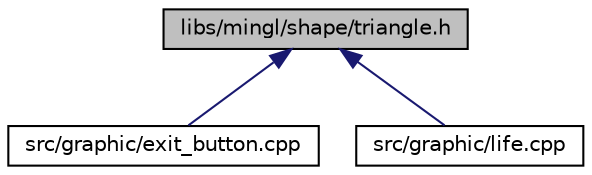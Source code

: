 digraph "libs/mingl/shape/triangle.h"
{
 // LATEX_PDF_SIZE
  edge [fontname="Helvetica",fontsize="10",labelfontname="Helvetica",labelfontsize="10"];
  node [fontname="Helvetica",fontsize="10",shape=record];
  Node1 [label="libs/mingl/shape/triangle.h",height=0.2,width=0.4,color="black", fillcolor="grey75", style="filled", fontcolor="black",tooltip="Représente un triangle."];
  Node1 -> Node2 [dir="back",color="midnightblue",fontsize="10",style="solid",fontname="Helvetica"];
  Node2 [label="src/graphic/exit_button.cpp",height=0.2,width=0.4,color="black", fillcolor="white", style="filled",URL="$exit__button_8cpp.html",tooltip="Représente un bouton de sortie."];
  Node1 -> Node3 [dir="back",color="midnightblue",fontsize="10",style="solid",fontname="Helvetica"];
  Node3 [label="src/graphic/life.cpp",height=0.2,width=0.4,color="black", fillcolor="white", style="filled",URL="$life_8cpp.html",tooltip="Représente une vie d'un joueur."];
}
